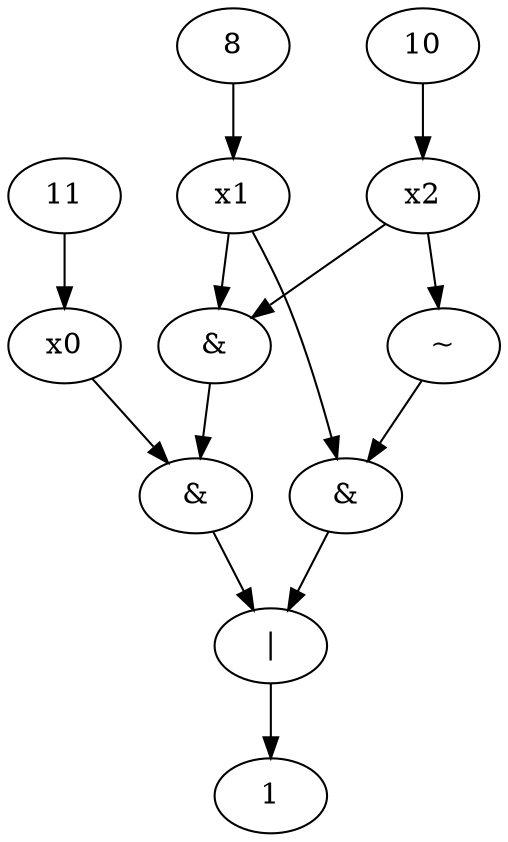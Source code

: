 digraph G{
   0 [label="|",input=false,output=false];
   1[input=false,output=true];
   2 [label="&",input=false,output=false];
   3 [label="x0",input=false,output=false];
   4 [label="&",input=false,output=false];
   5 [label="x1",input=false,output=false];
   6 [label="x2",input=false,output=false];
   7 [label="&",input=false,output=false];
   9 [label="~",input=false,output=false];
   8[input=true,output=false];
   10[input=true,output=false];
   11[input=true,output=false];
   0->1;
   2->0;
   3->2;
   4->2;
   5->4;
   5->7;
   6->4;
   6->9;
   7->0;
   9->7;
   8->5;
   10->6;
   11->3;
}